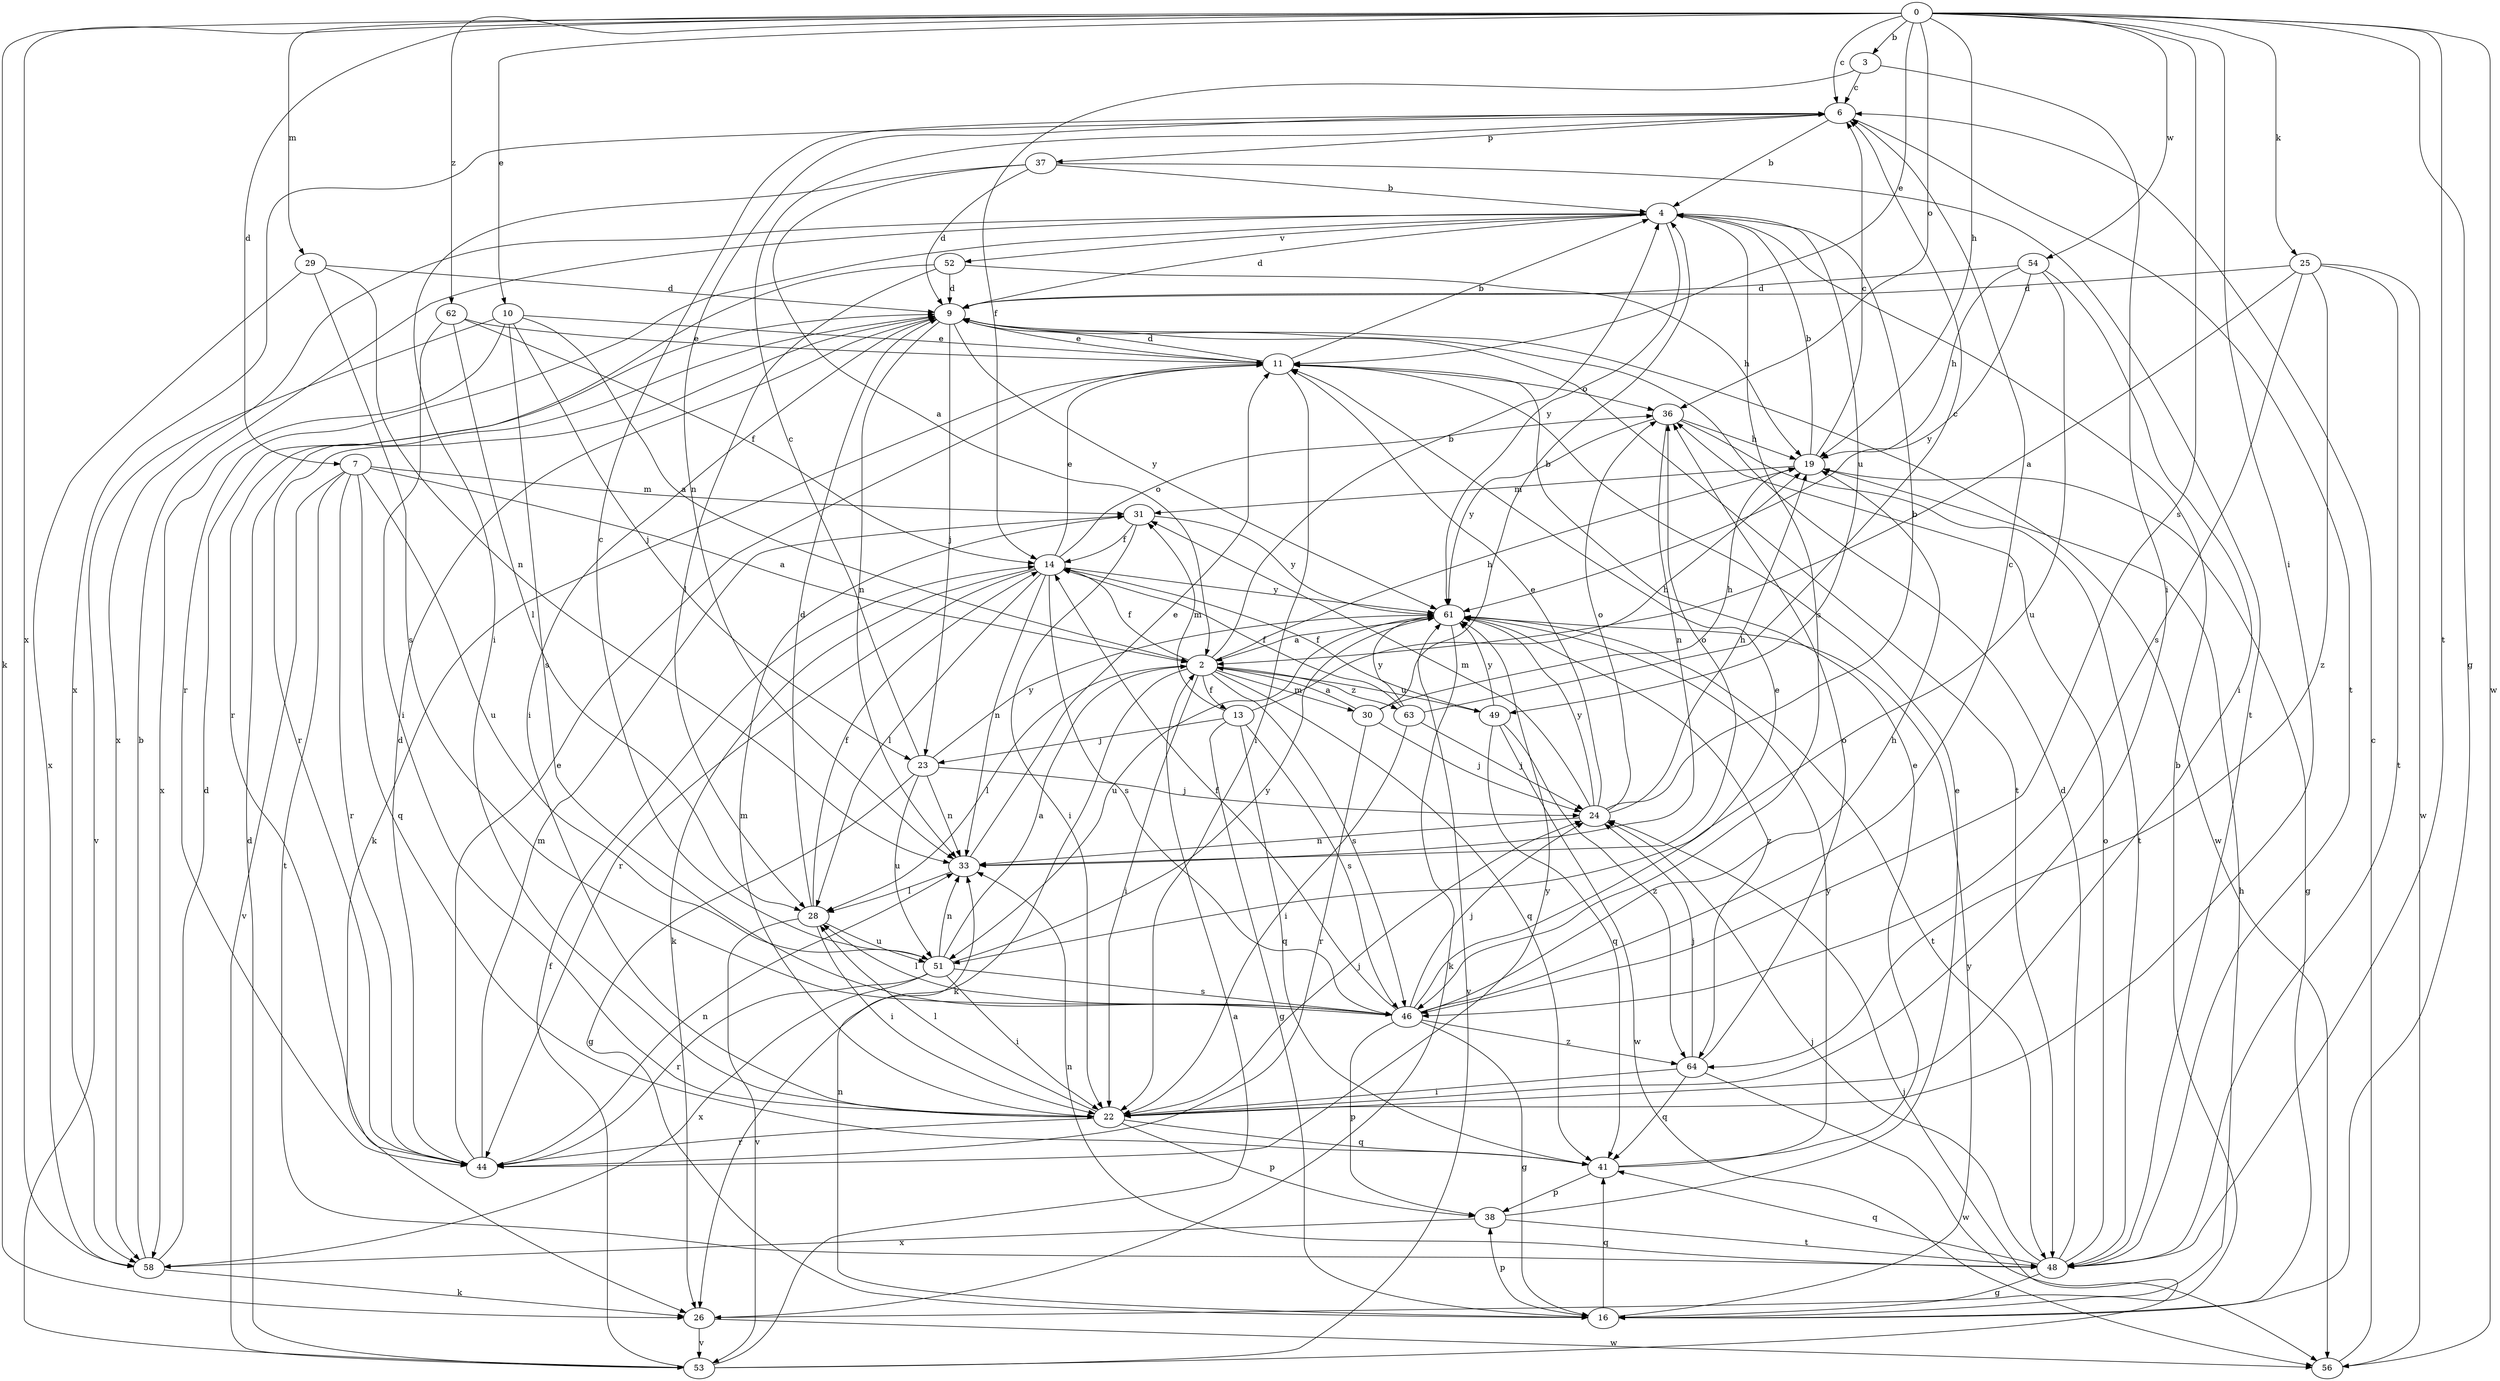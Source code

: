 strict digraph  {
0;
2;
3;
4;
6;
7;
9;
10;
11;
13;
14;
16;
19;
22;
23;
24;
25;
26;
28;
29;
30;
31;
33;
36;
37;
38;
41;
44;
46;
48;
49;
51;
52;
53;
54;
56;
58;
61;
62;
63;
64;
0 -> 3  [label=b];
0 -> 6  [label=c];
0 -> 7  [label=d];
0 -> 10  [label=e];
0 -> 11  [label=e];
0 -> 16  [label=g];
0 -> 19  [label=h];
0 -> 22  [label=i];
0 -> 25  [label=k];
0 -> 26  [label=k];
0 -> 29  [label=m];
0 -> 36  [label=o];
0 -> 46  [label=s];
0 -> 48  [label=t];
0 -> 54  [label=w];
0 -> 56  [label=w];
0 -> 58  [label=x];
0 -> 62  [label=z];
2 -> 4  [label=b];
2 -> 13  [label=f];
2 -> 14  [label=f];
2 -> 19  [label=h];
2 -> 22  [label=i];
2 -> 26  [label=k];
2 -> 28  [label=l];
2 -> 30  [label=m];
2 -> 41  [label=q];
2 -> 46  [label=s];
2 -> 49  [label=u];
2 -> 63  [label=z];
3 -> 6  [label=c];
3 -> 14  [label=f];
3 -> 22  [label=i];
4 -> 9  [label=d];
4 -> 44  [label=r];
4 -> 46  [label=s];
4 -> 49  [label=u];
4 -> 52  [label=v];
4 -> 58  [label=x];
4 -> 61  [label=y];
6 -> 4  [label=b];
6 -> 33  [label=n];
6 -> 37  [label=p];
6 -> 48  [label=t];
6 -> 58  [label=x];
7 -> 2  [label=a];
7 -> 31  [label=m];
7 -> 41  [label=q];
7 -> 44  [label=r];
7 -> 48  [label=t];
7 -> 51  [label=u];
7 -> 53  [label=v];
9 -> 11  [label=e];
9 -> 22  [label=i];
9 -> 23  [label=j];
9 -> 33  [label=n];
9 -> 44  [label=r];
9 -> 48  [label=t];
9 -> 56  [label=w];
9 -> 61  [label=y];
10 -> 2  [label=a];
10 -> 11  [label=e];
10 -> 23  [label=j];
10 -> 46  [label=s];
10 -> 53  [label=v];
10 -> 58  [label=x];
11 -> 4  [label=b];
11 -> 9  [label=d];
11 -> 22  [label=i];
11 -> 26  [label=k];
11 -> 36  [label=o];
13 -> 16  [label=g];
13 -> 19  [label=h];
13 -> 23  [label=j];
13 -> 31  [label=m];
13 -> 41  [label=q];
13 -> 46  [label=s];
14 -> 11  [label=e];
14 -> 26  [label=k];
14 -> 28  [label=l];
14 -> 33  [label=n];
14 -> 36  [label=o];
14 -> 44  [label=r];
14 -> 46  [label=s];
14 -> 61  [label=y];
16 -> 4  [label=b];
16 -> 33  [label=n];
16 -> 38  [label=p];
16 -> 41  [label=q];
16 -> 61  [label=y];
19 -> 4  [label=b];
19 -> 6  [label=c];
19 -> 16  [label=g];
19 -> 31  [label=m];
22 -> 24  [label=j];
22 -> 28  [label=l];
22 -> 31  [label=m];
22 -> 38  [label=p];
22 -> 41  [label=q];
22 -> 44  [label=r];
23 -> 6  [label=c];
23 -> 16  [label=g];
23 -> 24  [label=j];
23 -> 33  [label=n];
23 -> 51  [label=u];
23 -> 61  [label=y];
24 -> 4  [label=b];
24 -> 11  [label=e];
24 -> 19  [label=h];
24 -> 31  [label=m];
24 -> 33  [label=n];
24 -> 36  [label=o];
24 -> 61  [label=y];
25 -> 2  [label=a];
25 -> 9  [label=d];
25 -> 46  [label=s];
25 -> 48  [label=t];
25 -> 56  [label=w];
25 -> 64  [label=z];
26 -> 19  [label=h];
26 -> 53  [label=v];
26 -> 56  [label=w];
28 -> 9  [label=d];
28 -> 14  [label=f];
28 -> 22  [label=i];
28 -> 51  [label=u];
28 -> 53  [label=v];
29 -> 9  [label=d];
29 -> 33  [label=n];
29 -> 46  [label=s];
29 -> 58  [label=x];
30 -> 2  [label=a];
30 -> 4  [label=b];
30 -> 19  [label=h];
30 -> 24  [label=j];
30 -> 44  [label=r];
31 -> 14  [label=f];
31 -> 22  [label=i];
31 -> 61  [label=y];
33 -> 11  [label=e];
33 -> 28  [label=l];
33 -> 36  [label=o];
36 -> 19  [label=h];
36 -> 33  [label=n];
36 -> 48  [label=t];
36 -> 61  [label=y];
37 -> 2  [label=a];
37 -> 4  [label=b];
37 -> 9  [label=d];
37 -> 22  [label=i];
37 -> 48  [label=t];
38 -> 11  [label=e];
38 -> 48  [label=t];
38 -> 58  [label=x];
41 -> 11  [label=e];
41 -> 38  [label=p];
41 -> 61  [label=y];
44 -> 9  [label=d];
44 -> 11  [label=e];
44 -> 31  [label=m];
44 -> 33  [label=n];
44 -> 61  [label=y];
46 -> 6  [label=c];
46 -> 11  [label=e];
46 -> 14  [label=f];
46 -> 16  [label=g];
46 -> 19  [label=h];
46 -> 24  [label=j];
46 -> 28  [label=l];
46 -> 38  [label=p];
46 -> 64  [label=z];
48 -> 9  [label=d];
48 -> 16  [label=g];
48 -> 24  [label=j];
48 -> 33  [label=n];
48 -> 36  [label=o];
48 -> 41  [label=q];
49 -> 14  [label=f];
49 -> 41  [label=q];
49 -> 56  [label=w];
49 -> 61  [label=y];
49 -> 64  [label=z];
51 -> 2  [label=a];
51 -> 6  [label=c];
51 -> 22  [label=i];
51 -> 33  [label=n];
51 -> 44  [label=r];
51 -> 46  [label=s];
51 -> 58  [label=x];
51 -> 61  [label=y];
52 -> 9  [label=d];
52 -> 19  [label=h];
52 -> 28  [label=l];
52 -> 44  [label=r];
53 -> 2  [label=a];
53 -> 9  [label=d];
53 -> 14  [label=f];
53 -> 24  [label=j];
53 -> 61  [label=y];
54 -> 9  [label=d];
54 -> 19  [label=h];
54 -> 22  [label=i];
54 -> 51  [label=u];
54 -> 61  [label=y];
56 -> 6  [label=c];
58 -> 4  [label=b];
58 -> 9  [label=d];
58 -> 26  [label=k];
61 -> 2  [label=a];
61 -> 26  [label=k];
61 -> 48  [label=t];
61 -> 51  [label=u];
61 -> 64  [label=z];
62 -> 11  [label=e];
62 -> 14  [label=f];
62 -> 22  [label=i];
62 -> 28  [label=l];
63 -> 6  [label=c];
63 -> 14  [label=f];
63 -> 22  [label=i];
63 -> 24  [label=j];
63 -> 61  [label=y];
64 -> 22  [label=i];
64 -> 24  [label=j];
64 -> 36  [label=o];
64 -> 41  [label=q];
64 -> 56  [label=w];
}
